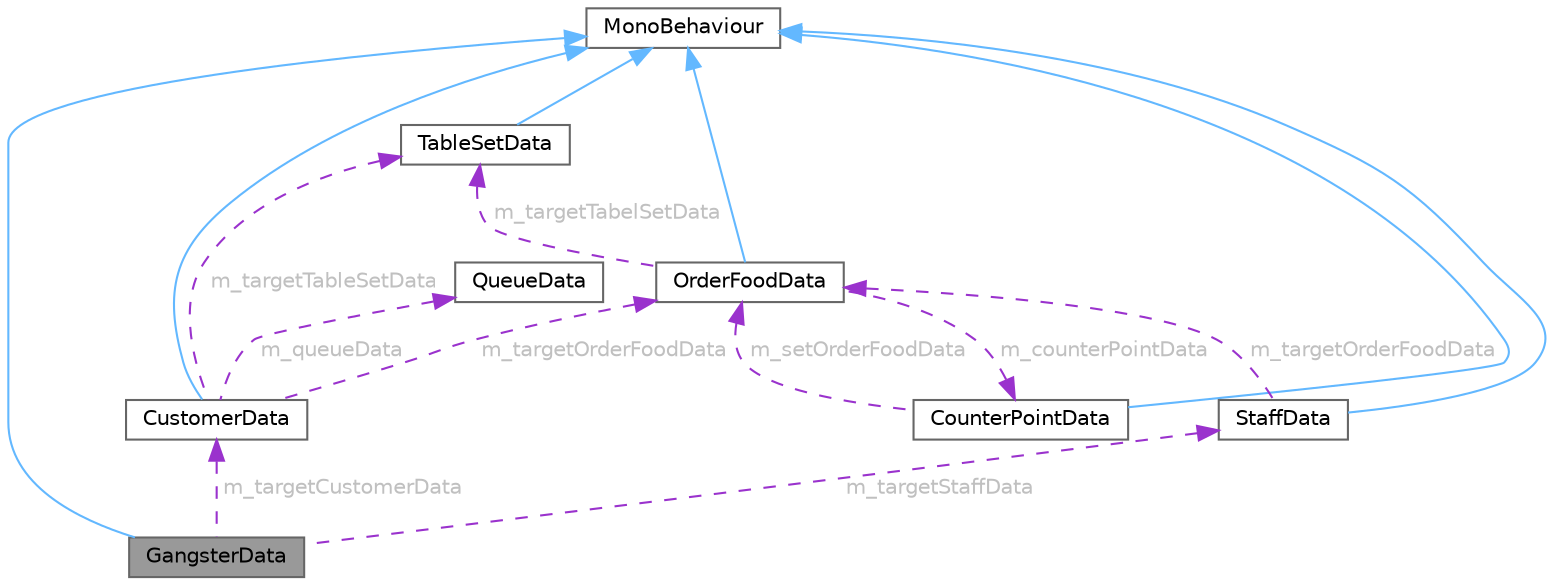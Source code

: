 digraph "GangsterData"
{
 // LATEX_PDF_SIZE
  bgcolor="transparent";
  edge [fontname=Helvetica,fontsize=10,labelfontname=Helvetica,labelfontsize=10];
  node [fontname=Helvetica,fontsize=10,shape=box,height=0.2,width=0.4];
  Node1 [id="Node000001",label="GangsterData",height=0.2,width=0.4,color="gray40", fillcolor="grey60", style="filled", fontcolor="black",tooltip=" "];
  Node2 -> Node1 [id="edge1_Node000001_Node000002",dir="back",color="steelblue1",style="solid",tooltip=" "];
  Node2 [id="Node000002",label="MonoBehaviour",height=0.2,width=0.4,color="gray40", fillcolor="white", style="filled",tooltip=" "];
  Node3 -> Node1 [id="edge2_Node000001_Node000003",dir="back",color="darkorchid3",style="dashed",tooltip=" ",label=" m_targetCustomerData",fontcolor="grey" ];
  Node3 [id="Node000003",label="CustomerData",height=0.2,width=0.4,color="gray40", fillcolor="white", style="filled",URL="$class_customer_data.html",tooltip="客情報を管理するクラス"];
  Node2 -> Node3 [id="edge3_Node000003_Node000002",dir="back",color="steelblue1",style="solid",tooltip=" "];
  Node4 -> Node3 [id="edge4_Node000003_Node000004",dir="back",color="darkorchid3",style="dashed",tooltip=" ",label=" m_targetOrderFoodData",fontcolor="grey" ];
  Node4 [id="Node000004",label="OrderFoodData",height=0.2,width=0.4,color="gray40", fillcolor="white", style="filled",URL="$class_order_food_data.html",tooltip=" "];
  Node2 -> Node4 [id="edge5_Node000004_Node000002",dir="back",color="steelblue1",style="solid",tooltip=" "];
  Node5 -> Node4 [id="edge6_Node000004_Node000005",dir="back",color="darkorchid3",style="dashed",tooltip=" ",label=" m_targetTabelSetData",fontcolor="grey" ];
  Node5 [id="Node000005",label="TableSetData",height=0.2,width=0.4,color="gray40", fillcolor="white", style="filled",URL="$class_table_set_data.html",tooltip=" "];
  Node2 -> Node5 [id="edge7_Node000005_Node000002",dir="back",color="steelblue1",style="solid",tooltip=" "];
  Node6 -> Node4 [id="edge8_Node000004_Node000006",dir="back",color="darkorchid3",style="dashed",tooltip=" ",label=" m_counterPointData",fontcolor="grey" ];
  Node6 [id="Node000006",label="CounterPointData",height=0.2,width=0.4,color="gray40", fillcolor="white", style="filled",URL="$class_counter_point_data.html",tooltip=" "];
  Node2 -> Node6 [id="edge9_Node000006_Node000002",dir="back",color="steelblue1",style="solid",tooltip=" "];
  Node4 -> Node6 [id="edge10_Node000006_Node000004",dir="back",color="darkorchid3",style="dashed",tooltip=" ",label=" m_setOrderFoodData",fontcolor="grey" ];
  Node5 -> Node3 [id="edge11_Node000003_Node000005",dir="back",color="darkorchid3",style="dashed",tooltip=" ",label=" m_targetTableSetData",fontcolor="grey" ];
  Node7 -> Node3 [id="edge12_Node000003_Node000007",dir="back",color="darkorchid3",style="dashed",tooltip=" ",label=" m_queueData",fontcolor="grey" ];
  Node7 [id="Node000007",label="QueueData",height=0.2,width=0.4,color="gray40", fillcolor="white", style="filled",URL="$class_queue_data.html",tooltip=" "];
  Node8 -> Node1 [id="edge13_Node000001_Node000008",dir="back",color="darkorchid3",style="dashed",tooltip=" ",label=" m_targetStaffData",fontcolor="grey" ];
  Node8 [id="Node000008",label="StaffData",height=0.2,width=0.4,color="gray40", fillcolor="white", style="filled",URL="$class_staff_data.html",tooltip=" "];
  Node2 -> Node8 [id="edge14_Node000008_Node000002",dir="back",color="steelblue1",style="solid",tooltip=" "];
  Node4 -> Node8 [id="edge15_Node000008_Node000004",dir="back",color="darkorchid3",style="dashed",tooltip=" ",label=" m_targetOrderFoodData",fontcolor="grey" ];
}
